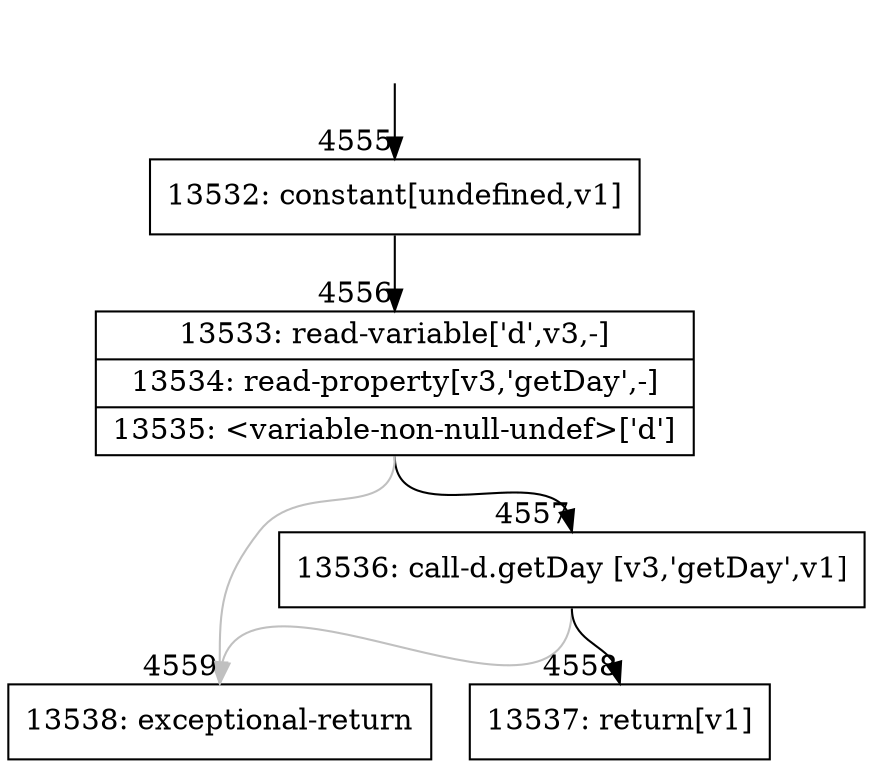 digraph {
rankdir="TD"
BB_entry427[shape=none,label=""];
BB_entry427 -> BB4555 [tailport=s, headport=n, headlabel="    4555"]
BB4555 [shape=record label="{13532: constant[undefined,v1]}" ] 
BB4555 -> BB4556 [tailport=s, headport=n, headlabel="      4556"]
BB4556 [shape=record label="{13533: read-variable['d',v3,-]|13534: read-property[v3,'getDay',-]|13535: \<variable-non-null-undef\>['d']}" ] 
BB4556 -> BB4557 [tailport=s, headport=n, headlabel="      4557"]
BB4556 -> BB4559 [tailport=s, headport=n, color=gray, headlabel="      4559"]
BB4557 [shape=record label="{13536: call-d.getDay [v3,'getDay',v1]}" ] 
BB4557 -> BB4558 [tailport=s, headport=n, headlabel="      4558"]
BB4557 -> BB4559 [tailport=s, headport=n, color=gray]
BB4558 [shape=record label="{13537: return[v1]}" ] 
BB4559 [shape=record label="{13538: exceptional-return}" ] 
//#$~ 2641
}
